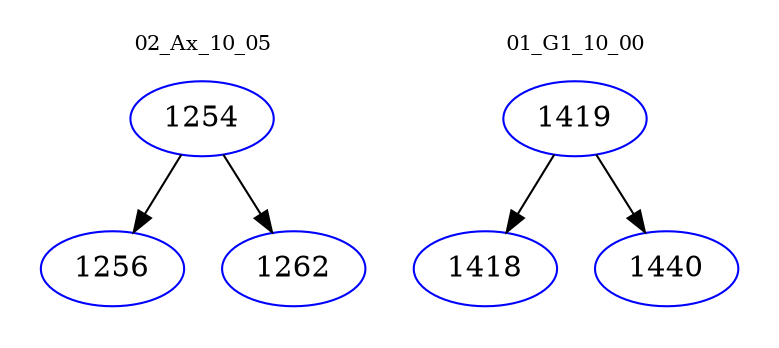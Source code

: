 digraph{
subgraph cluster_0 {
color = white
label = "02_Ax_10_05";
fontsize=10;
T0_1254 [label="1254", color="blue"]
T0_1254 -> T0_1256 [color="black"]
T0_1256 [label="1256", color="blue"]
T0_1254 -> T0_1262 [color="black"]
T0_1262 [label="1262", color="blue"]
}
subgraph cluster_1 {
color = white
label = "01_G1_10_00";
fontsize=10;
T1_1419 [label="1419", color="blue"]
T1_1419 -> T1_1418 [color="black"]
T1_1418 [label="1418", color="blue"]
T1_1419 -> T1_1440 [color="black"]
T1_1440 [label="1440", color="blue"]
}
}
